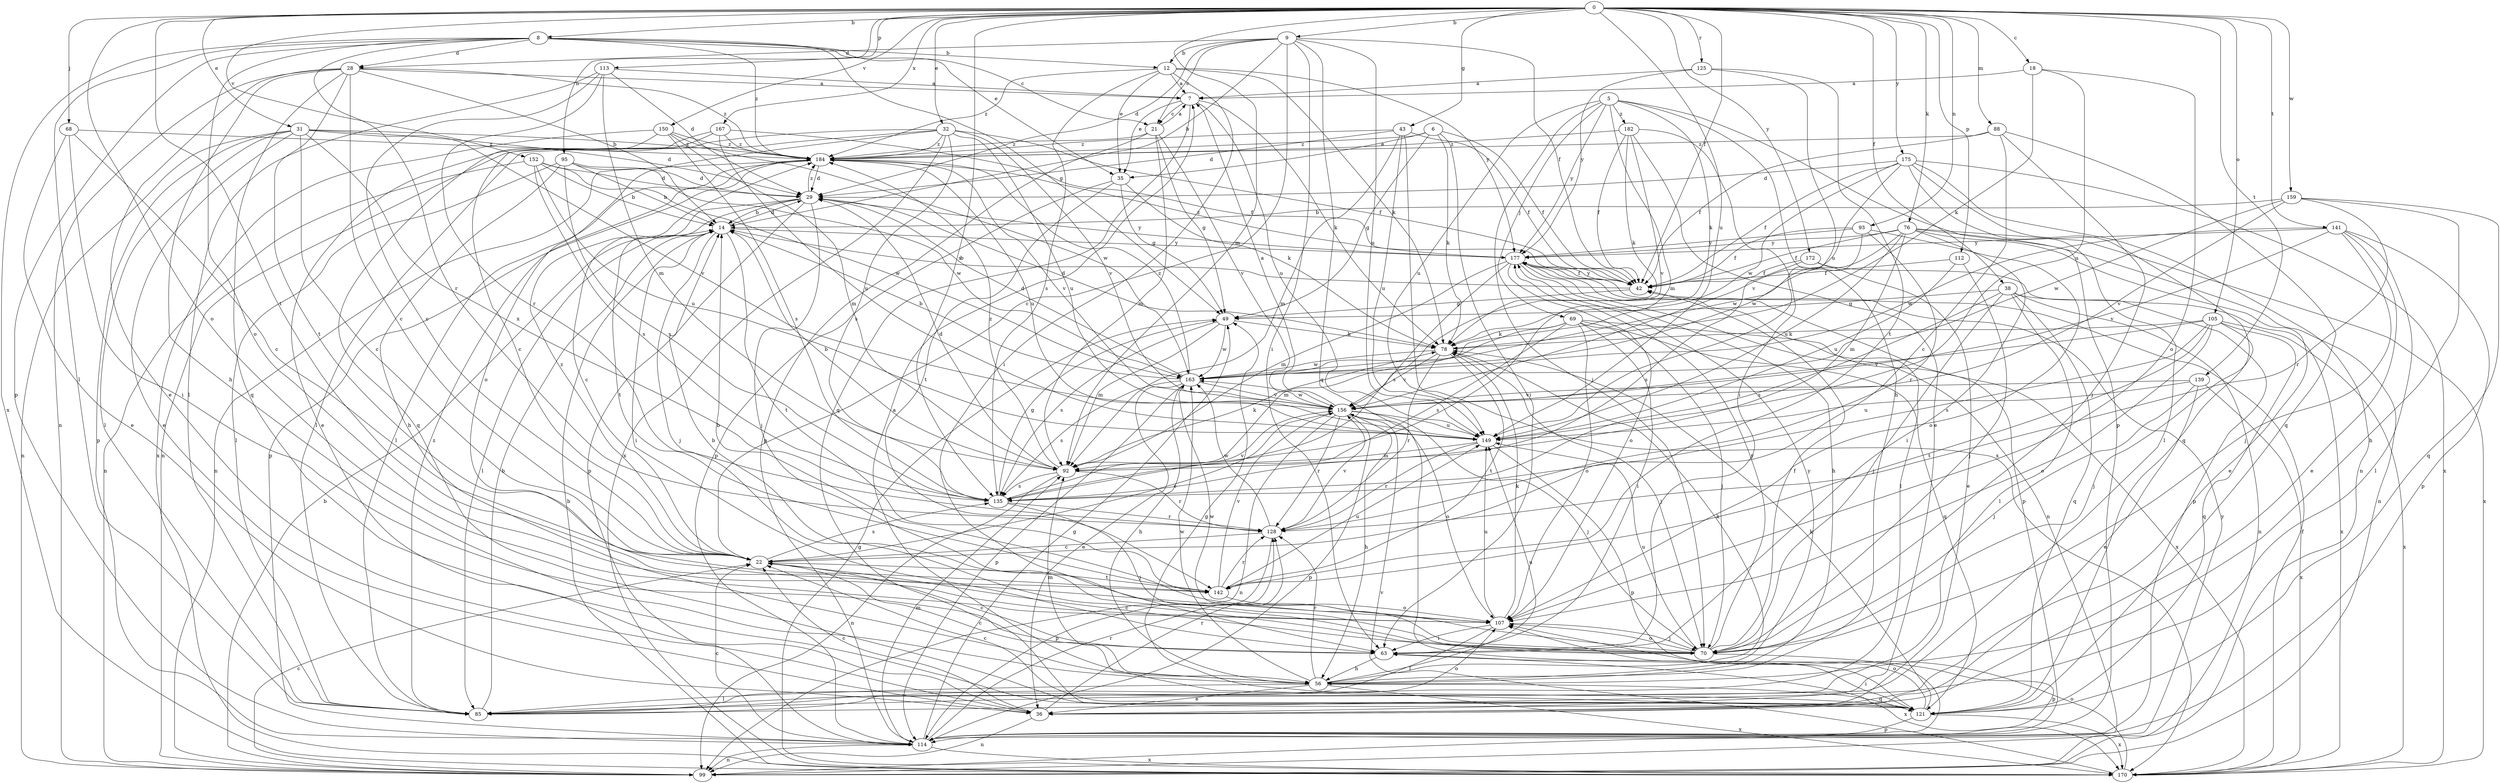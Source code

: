 strict digraph  {
0;
5;
6;
7;
8;
9;
12;
14;
18;
21;
22;
28;
29;
31;
32;
35;
36;
38;
42;
43;
49;
56;
63;
68;
69;
70;
76;
78;
85;
88;
92;
93;
95;
99;
105;
107;
112;
113;
114;
121;
125;
128;
135;
139;
141;
142;
149;
150;
152;
156;
159;
163;
167;
170;
172;
175;
177;
182;
184;
0 -> 8  [label=b];
0 -> 9  [label=b];
0 -> 18  [label=c];
0 -> 31  [label=e];
0 -> 32  [label=e];
0 -> 38  [label=f];
0 -> 42  [label=f];
0 -> 43  [label=g];
0 -> 68  [label=j];
0 -> 76  [label=k];
0 -> 88  [label=m];
0 -> 92  [label=m];
0 -> 93  [label=n];
0 -> 95  [label=n];
0 -> 105  [label=o];
0 -> 107  [label=o];
0 -> 112  [label=p];
0 -> 113  [label=p];
0 -> 125  [label=r];
0 -> 135  [label=s];
0 -> 139  [label=t];
0 -> 141  [label=t];
0 -> 142  [label=t];
0 -> 149  [label=u];
0 -> 150  [label=v];
0 -> 152  [label=v];
0 -> 159  [label=w];
0 -> 167  [label=x];
0 -> 172  [label=y];
0 -> 175  [label=y];
5 -> 56  [label=h];
5 -> 69  [label=j];
5 -> 70  [label=j];
5 -> 78  [label=k];
5 -> 92  [label=m];
5 -> 114  [label=p];
5 -> 149  [label=u];
5 -> 177  [label=y];
5 -> 182  [label=z];
6 -> 35  [label=e];
6 -> 42  [label=f];
6 -> 49  [label=g];
6 -> 63  [label=i];
6 -> 78  [label=k];
6 -> 184  [label=z];
7 -> 21  [label=c];
7 -> 35  [label=e];
7 -> 78  [label=k];
7 -> 121  [label=q];
7 -> 149  [label=u];
8 -> 12  [label=b];
8 -> 21  [label=c];
8 -> 28  [label=d];
8 -> 35  [label=e];
8 -> 49  [label=g];
8 -> 85  [label=l];
8 -> 107  [label=o];
8 -> 114  [label=p];
8 -> 128  [label=r];
8 -> 170  [label=x];
8 -> 184  [label=z];
9 -> 12  [label=b];
9 -> 14  [label=b];
9 -> 21  [label=c];
9 -> 22  [label=c];
9 -> 28  [label=d];
9 -> 29  [label=d];
9 -> 42  [label=f];
9 -> 63  [label=i];
9 -> 121  [label=q];
9 -> 149  [label=u];
12 -> 7  [label=a];
12 -> 35  [label=e];
12 -> 63  [label=i];
12 -> 78  [label=k];
12 -> 135  [label=s];
12 -> 177  [label=y];
12 -> 184  [label=z];
14 -> 29  [label=d];
14 -> 63  [label=i];
14 -> 70  [label=j];
14 -> 85  [label=l];
14 -> 142  [label=t];
14 -> 177  [label=y];
18 -> 7  [label=a];
18 -> 78  [label=k];
18 -> 107  [label=o];
18 -> 149  [label=u];
21 -> 7  [label=a];
21 -> 49  [label=g];
21 -> 92  [label=m];
21 -> 114  [label=p];
21 -> 156  [label=v];
21 -> 184  [label=z];
22 -> 135  [label=s];
22 -> 142  [label=t];
22 -> 184  [label=z];
28 -> 7  [label=a];
28 -> 14  [label=b];
28 -> 22  [label=c];
28 -> 36  [label=e];
28 -> 56  [label=h];
28 -> 99  [label=n];
28 -> 121  [label=q];
28 -> 142  [label=t];
28 -> 184  [label=z];
29 -> 14  [label=b];
29 -> 22  [label=c];
29 -> 70  [label=j];
29 -> 114  [label=p];
29 -> 142  [label=t];
29 -> 177  [label=y];
29 -> 184  [label=z];
31 -> 22  [label=c];
31 -> 29  [label=d];
31 -> 36  [label=e];
31 -> 85  [label=l];
31 -> 99  [label=n];
31 -> 114  [label=p];
31 -> 156  [label=v];
31 -> 184  [label=z];
31 -> 135  [label=x];
32 -> 42  [label=f];
32 -> 85  [label=l];
32 -> 99  [label=n];
32 -> 107  [label=o];
32 -> 135  [label=s];
32 -> 149  [label=u];
32 -> 156  [label=v];
32 -> 170  [label=x];
32 -> 184  [label=z];
35 -> 49  [label=g];
35 -> 78  [label=k];
35 -> 114  [label=p];
35 -> 142  [label=t];
36 -> 22  [label=c];
36 -> 99  [label=n];
36 -> 128  [label=r];
38 -> 49  [label=g];
38 -> 70  [label=j];
38 -> 85  [label=l];
38 -> 99  [label=n];
38 -> 121  [label=q];
38 -> 135  [label=s];
38 -> 170  [label=x];
42 -> 14  [label=b];
42 -> 49  [label=g];
42 -> 177  [label=y];
43 -> 29  [label=d];
43 -> 42  [label=f];
43 -> 92  [label=m];
43 -> 149  [label=u];
43 -> 170  [label=x];
43 -> 184  [label=z];
49 -> 78  [label=k];
49 -> 92  [label=m];
49 -> 135  [label=s];
49 -> 163  [label=w];
56 -> 22  [label=c];
56 -> 36  [label=e];
56 -> 78  [label=k];
56 -> 85  [label=l];
56 -> 92  [label=m];
56 -> 121  [label=q];
56 -> 128  [label=r];
56 -> 149  [label=u];
56 -> 163  [label=w];
56 -> 170  [label=x];
56 -> 177  [label=y];
63 -> 22  [label=c];
63 -> 56  [label=h];
63 -> 170  [label=x];
68 -> 22  [label=c];
68 -> 36  [label=e];
68 -> 63  [label=i];
68 -> 184  [label=z];
69 -> 63  [label=i];
69 -> 70  [label=j];
69 -> 78  [label=k];
69 -> 92  [label=m];
69 -> 107  [label=o];
69 -> 121  [label=q];
69 -> 135  [label=s];
69 -> 170  [label=x];
70 -> 14  [label=b];
70 -> 22  [label=c];
70 -> 42  [label=f];
70 -> 107  [label=o];
70 -> 114  [label=p];
70 -> 149  [label=u];
70 -> 163  [label=w];
70 -> 177  [label=y];
76 -> 36  [label=e];
76 -> 42  [label=f];
76 -> 63  [label=i];
76 -> 92  [label=m];
76 -> 99  [label=n];
76 -> 149  [label=u];
76 -> 163  [label=w];
76 -> 170  [label=x];
76 -> 177  [label=y];
78 -> 29  [label=d];
78 -> 70  [label=j];
78 -> 128  [label=r];
78 -> 142  [label=t];
78 -> 156  [label=v];
78 -> 163  [label=w];
85 -> 14  [label=b];
85 -> 107  [label=o];
85 -> 184  [label=z];
88 -> 22  [label=c];
88 -> 42  [label=f];
88 -> 70  [label=j];
88 -> 121  [label=q];
88 -> 184  [label=z];
92 -> 14  [label=b];
92 -> 29  [label=d];
92 -> 78  [label=k];
92 -> 99  [label=n];
92 -> 128  [label=r];
92 -> 135  [label=s];
92 -> 184  [label=z];
93 -> 42  [label=f];
93 -> 107  [label=o];
93 -> 128  [label=r];
93 -> 163  [label=w];
93 -> 177  [label=y];
95 -> 14  [label=b];
95 -> 29  [label=d];
95 -> 56  [label=h];
95 -> 85  [label=l];
95 -> 135  [label=s];
95 -> 163  [label=w];
99 -> 14  [label=b];
99 -> 22  [label=c];
99 -> 177  [label=y];
105 -> 70  [label=j];
105 -> 78  [label=k];
105 -> 107  [label=o];
105 -> 121  [label=q];
105 -> 135  [label=s];
105 -> 142  [label=t];
105 -> 156  [label=v];
105 -> 170  [label=x];
107 -> 14  [label=b];
107 -> 63  [label=i];
107 -> 70  [label=j];
107 -> 78  [label=k];
107 -> 85  [label=l];
107 -> 149  [label=u];
112 -> 42  [label=f];
112 -> 70  [label=j];
112 -> 149  [label=u];
113 -> 7  [label=a];
113 -> 22  [label=c];
113 -> 29  [label=d];
113 -> 85  [label=l];
113 -> 92  [label=m];
113 -> 128  [label=r];
114 -> 22  [label=c];
114 -> 49  [label=g];
114 -> 92  [label=m];
114 -> 99  [label=n];
114 -> 128  [label=r];
114 -> 170  [label=x];
121 -> 7  [label=a];
121 -> 22  [label=c];
121 -> 49  [label=g];
121 -> 63  [label=i];
121 -> 78  [label=k];
121 -> 107  [label=o];
121 -> 114  [label=p];
121 -> 170  [label=x];
125 -> 7  [label=a];
125 -> 142  [label=t];
125 -> 149  [label=u];
125 -> 177  [label=y];
128 -> 22  [label=c];
128 -> 114  [label=p];
128 -> 156  [label=v];
128 -> 163  [label=w];
135 -> 49  [label=g];
135 -> 70  [label=j];
135 -> 128  [label=r];
135 -> 156  [label=v];
139 -> 36  [label=e];
139 -> 70  [label=j];
139 -> 149  [label=u];
139 -> 156  [label=v];
139 -> 170  [label=x];
141 -> 36  [label=e];
141 -> 70  [label=j];
141 -> 85  [label=l];
141 -> 114  [label=p];
141 -> 156  [label=v];
141 -> 163  [label=w];
141 -> 177  [label=y];
142 -> 107  [label=o];
142 -> 128  [label=r];
142 -> 149  [label=u];
142 -> 156  [label=v];
149 -> 92  [label=m];
149 -> 114  [label=p];
149 -> 128  [label=r];
150 -> 92  [label=m];
150 -> 121  [label=q];
150 -> 135  [label=s];
150 -> 163  [label=w];
150 -> 170  [label=x];
150 -> 184  [label=z];
152 -> 14  [label=b];
152 -> 29  [label=d];
152 -> 99  [label=n];
152 -> 135  [label=s];
152 -> 149  [label=u];
152 -> 163  [label=w];
156 -> 7  [label=a];
156 -> 22  [label=c];
156 -> 56  [label=h];
156 -> 70  [label=j];
156 -> 99  [label=n];
156 -> 107  [label=o];
156 -> 114  [label=p];
156 -> 128  [label=r];
156 -> 149  [label=u];
156 -> 163  [label=w];
159 -> 14  [label=b];
159 -> 56  [label=h];
159 -> 121  [label=q];
159 -> 128  [label=r];
159 -> 156  [label=v];
159 -> 163  [label=w];
163 -> 14  [label=b];
163 -> 29  [label=d];
163 -> 36  [label=e];
163 -> 56  [label=h];
163 -> 114  [label=p];
163 -> 135  [label=s];
163 -> 156  [label=v];
163 -> 184  [label=z];
167 -> 22  [label=c];
167 -> 36  [label=e];
167 -> 42  [label=f];
167 -> 149  [label=u];
167 -> 184  [label=z];
170 -> 14  [label=b];
170 -> 42  [label=f];
170 -> 49  [label=g];
170 -> 107  [label=o];
170 -> 156  [label=v];
172 -> 36  [label=e];
172 -> 42  [label=f];
172 -> 114  [label=p];
172 -> 135  [label=s];
175 -> 29  [label=d];
175 -> 42  [label=f];
175 -> 85  [label=l];
175 -> 99  [label=n];
175 -> 121  [label=q];
175 -> 156  [label=v];
175 -> 163  [label=w];
175 -> 170  [label=x];
177 -> 42  [label=f];
177 -> 56  [label=h];
177 -> 85  [label=l];
177 -> 92  [label=m];
177 -> 99  [label=n];
177 -> 107  [label=o];
177 -> 114  [label=p];
177 -> 135  [label=s];
177 -> 184  [label=z];
182 -> 36  [label=e];
182 -> 42  [label=f];
182 -> 63  [label=i];
182 -> 78  [label=k];
182 -> 156  [label=v];
182 -> 184  [label=z];
184 -> 29  [label=d];
184 -> 85  [label=l];
184 -> 99  [label=n];
184 -> 114  [label=p];
184 -> 149  [label=u];
184 -> 156  [label=v];
}
